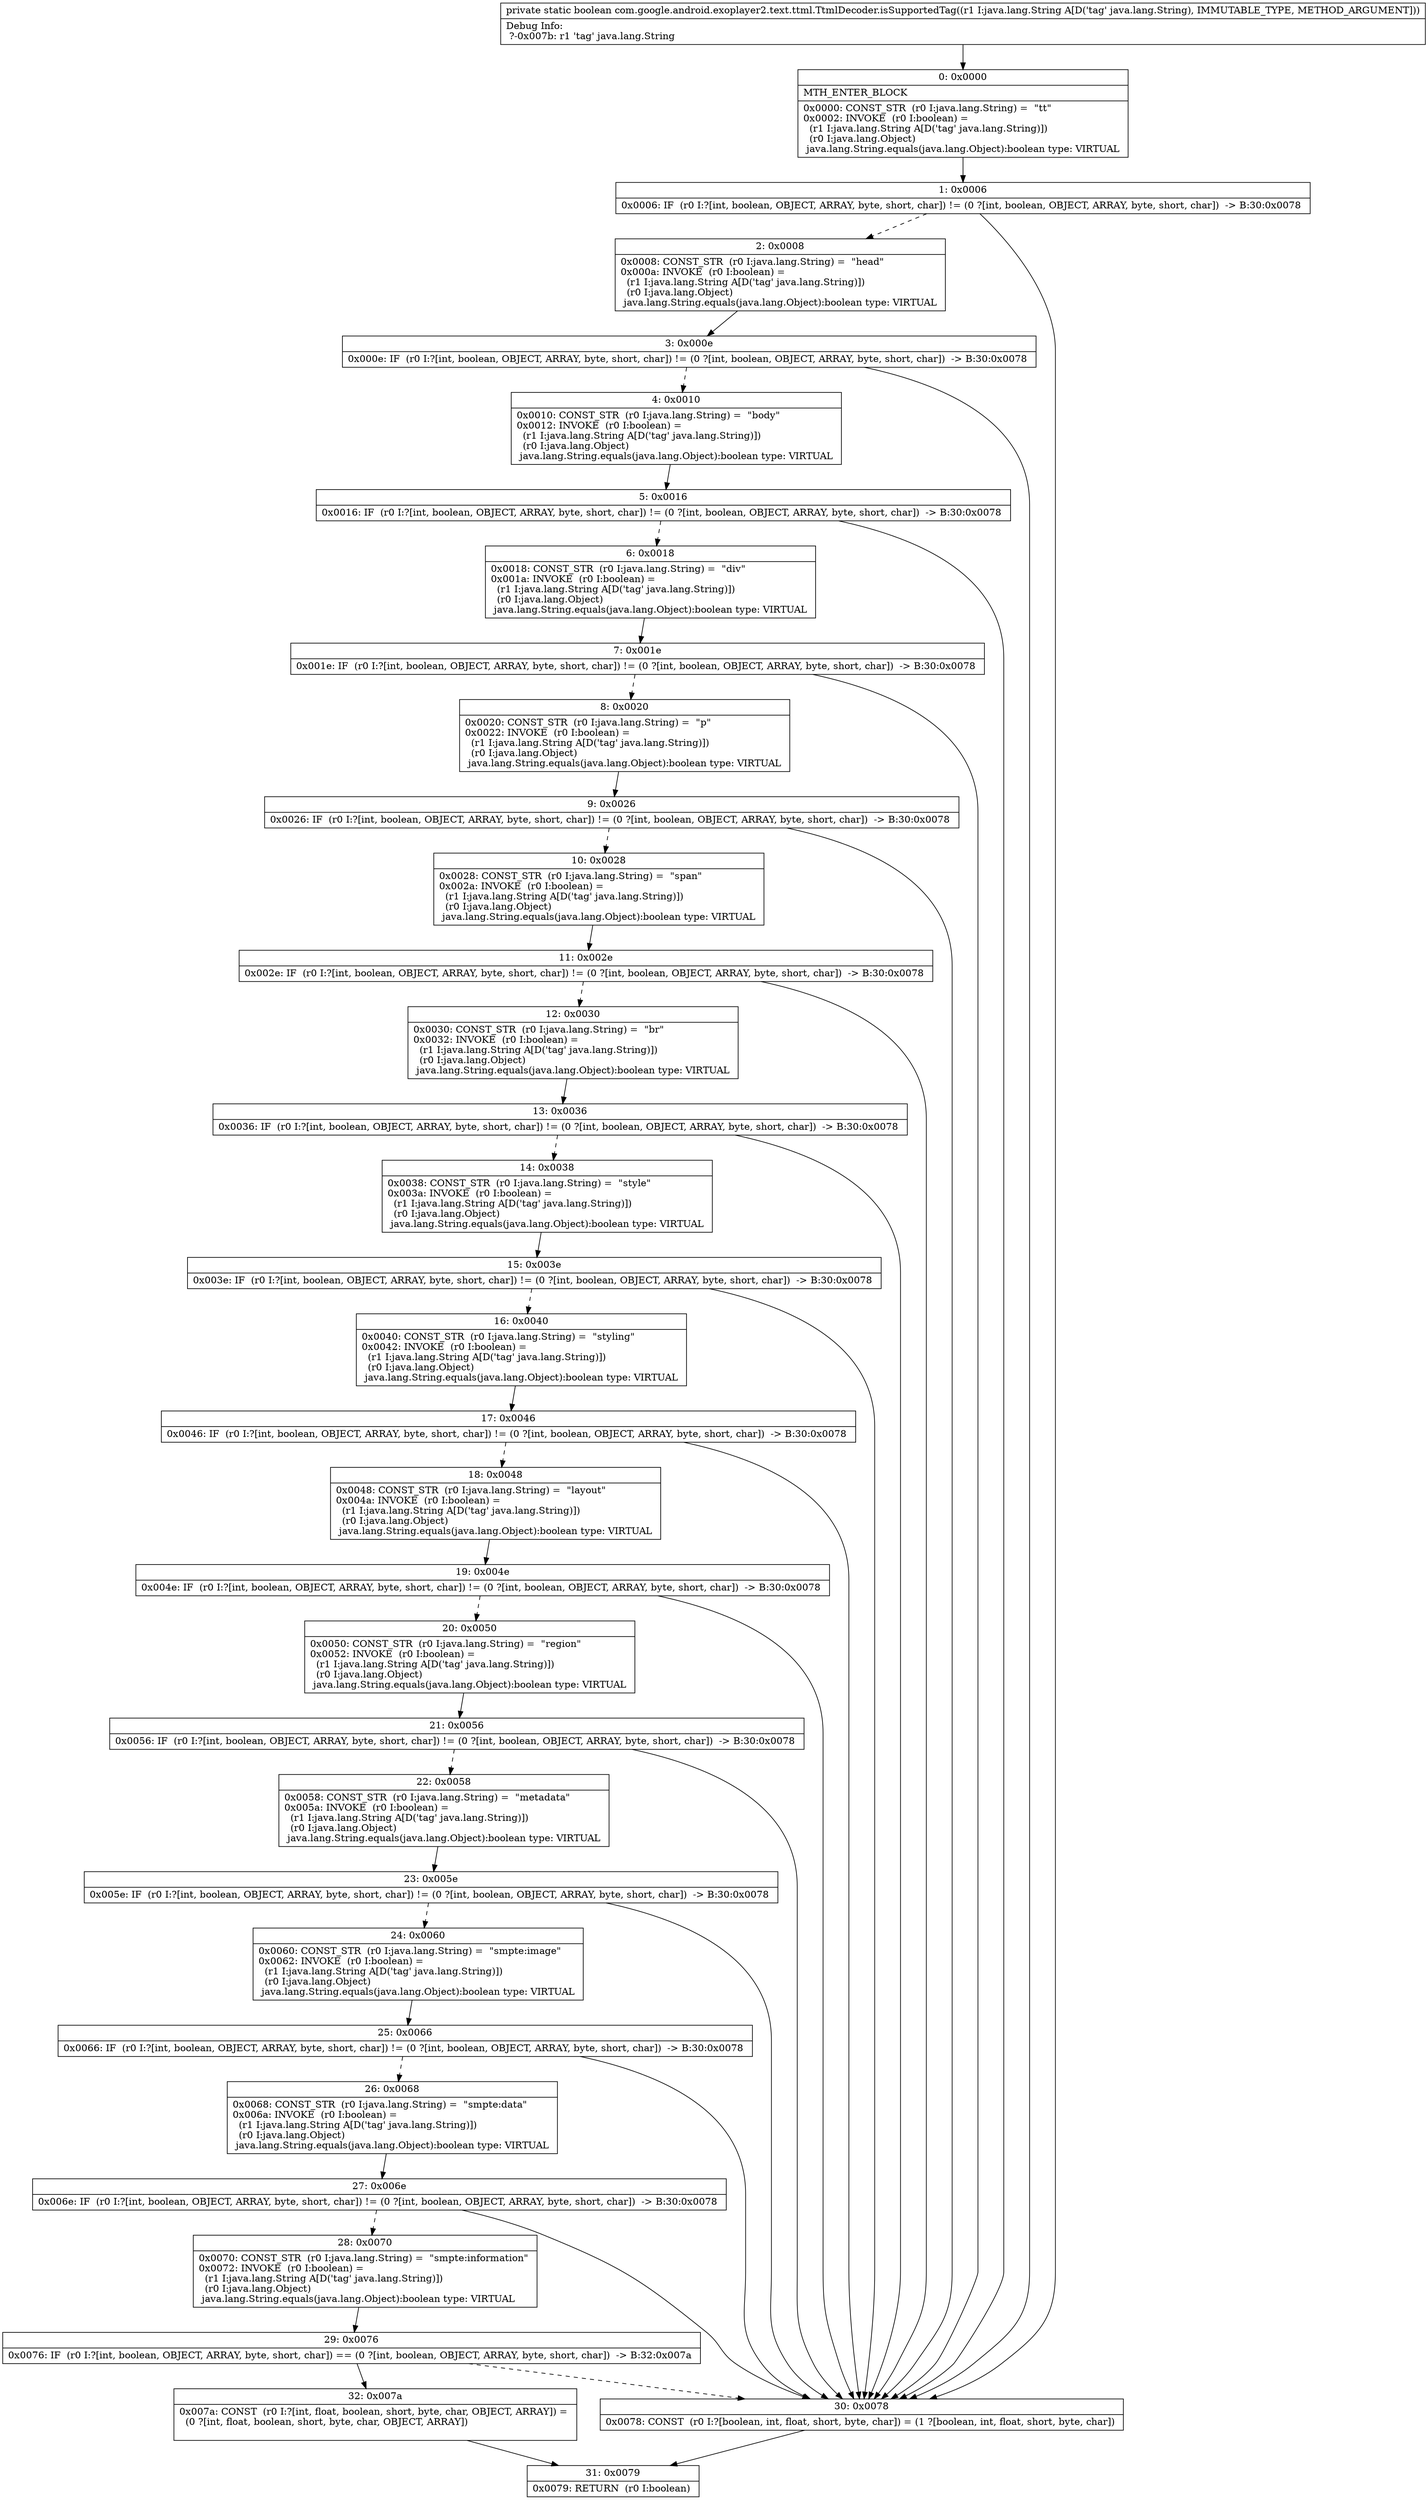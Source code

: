 digraph "CFG forcom.google.android.exoplayer2.text.ttml.TtmlDecoder.isSupportedTag(Ljava\/lang\/String;)Z" {
Node_0 [shape=record,label="{0\:\ 0x0000|MTH_ENTER_BLOCK\l|0x0000: CONST_STR  (r0 I:java.lang.String) =  \"tt\" \l0x0002: INVOKE  (r0 I:boolean) = \l  (r1 I:java.lang.String A[D('tag' java.lang.String)])\l  (r0 I:java.lang.Object)\l java.lang.String.equals(java.lang.Object):boolean type: VIRTUAL \l}"];
Node_1 [shape=record,label="{1\:\ 0x0006|0x0006: IF  (r0 I:?[int, boolean, OBJECT, ARRAY, byte, short, char]) != (0 ?[int, boolean, OBJECT, ARRAY, byte, short, char])  \-\> B:30:0x0078 \l}"];
Node_2 [shape=record,label="{2\:\ 0x0008|0x0008: CONST_STR  (r0 I:java.lang.String) =  \"head\" \l0x000a: INVOKE  (r0 I:boolean) = \l  (r1 I:java.lang.String A[D('tag' java.lang.String)])\l  (r0 I:java.lang.Object)\l java.lang.String.equals(java.lang.Object):boolean type: VIRTUAL \l}"];
Node_3 [shape=record,label="{3\:\ 0x000e|0x000e: IF  (r0 I:?[int, boolean, OBJECT, ARRAY, byte, short, char]) != (0 ?[int, boolean, OBJECT, ARRAY, byte, short, char])  \-\> B:30:0x0078 \l}"];
Node_4 [shape=record,label="{4\:\ 0x0010|0x0010: CONST_STR  (r0 I:java.lang.String) =  \"body\" \l0x0012: INVOKE  (r0 I:boolean) = \l  (r1 I:java.lang.String A[D('tag' java.lang.String)])\l  (r0 I:java.lang.Object)\l java.lang.String.equals(java.lang.Object):boolean type: VIRTUAL \l}"];
Node_5 [shape=record,label="{5\:\ 0x0016|0x0016: IF  (r0 I:?[int, boolean, OBJECT, ARRAY, byte, short, char]) != (0 ?[int, boolean, OBJECT, ARRAY, byte, short, char])  \-\> B:30:0x0078 \l}"];
Node_6 [shape=record,label="{6\:\ 0x0018|0x0018: CONST_STR  (r0 I:java.lang.String) =  \"div\" \l0x001a: INVOKE  (r0 I:boolean) = \l  (r1 I:java.lang.String A[D('tag' java.lang.String)])\l  (r0 I:java.lang.Object)\l java.lang.String.equals(java.lang.Object):boolean type: VIRTUAL \l}"];
Node_7 [shape=record,label="{7\:\ 0x001e|0x001e: IF  (r0 I:?[int, boolean, OBJECT, ARRAY, byte, short, char]) != (0 ?[int, boolean, OBJECT, ARRAY, byte, short, char])  \-\> B:30:0x0078 \l}"];
Node_8 [shape=record,label="{8\:\ 0x0020|0x0020: CONST_STR  (r0 I:java.lang.String) =  \"p\" \l0x0022: INVOKE  (r0 I:boolean) = \l  (r1 I:java.lang.String A[D('tag' java.lang.String)])\l  (r0 I:java.lang.Object)\l java.lang.String.equals(java.lang.Object):boolean type: VIRTUAL \l}"];
Node_9 [shape=record,label="{9\:\ 0x0026|0x0026: IF  (r0 I:?[int, boolean, OBJECT, ARRAY, byte, short, char]) != (0 ?[int, boolean, OBJECT, ARRAY, byte, short, char])  \-\> B:30:0x0078 \l}"];
Node_10 [shape=record,label="{10\:\ 0x0028|0x0028: CONST_STR  (r0 I:java.lang.String) =  \"span\" \l0x002a: INVOKE  (r0 I:boolean) = \l  (r1 I:java.lang.String A[D('tag' java.lang.String)])\l  (r0 I:java.lang.Object)\l java.lang.String.equals(java.lang.Object):boolean type: VIRTUAL \l}"];
Node_11 [shape=record,label="{11\:\ 0x002e|0x002e: IF  (r0 I:?[int, boolean, OBJECT, ARRAY, byte, short, char]) != (0 ?[int, boolean, OBJECT, ARRAY, byte, short, char])  \-\> B:30:0x0078 \l}"];
Node_12 [shape=record,label="{12\:\ 0x0030|0x0030: CONST_STR  (r0 I:java.lang.String) =  \"br\" \l0x0032: INVOKE  (r0 I:boolean) = \l  (r1 I:java.lang.String A[D('tag' java.lang.String)])\l  (r0 I:java.lang.Object)\l java.lang.String.equals(java.lang.Object):boolean type: VIRTUAL \l}"];
Node_13 [shape=record,label="{13\:\ 0x0036|0x0036: IF  (r0 I:?[int, boolean, OBJECT, ARRAY, byte, short, char]) != (0 ?[int, boolean, OBJECT, ARRAY, byte, short, char])  \-\> B:30:0x0078 \l}"];
Node_14 [shape=record,label="{14\:\ 0x0038|0x0038: CONST_STR  (r0 I:java.lang.String) =  \"style\" \l0x003a: INVOKE  (r0 I:boolean) = \l  (r1 I:java.lang.String A[D('tag' java.lang.String)])\l  (r0 I:java.lang.Object)\l java.lang.String.equals(java.lang.Object):boolean type: VIRTUAL \l}"];
Node_15 [shape=record,label="{15\:\ 0x003e|0x003e: IF  (r0 I:?[int, boolean, OBJECT, ARRAY, byte, short, char]) != (0 ?[int, boolean, OBJECT, ARRAY, byte, short, char])  \-\> B:30:0x0078 \l}"];
Node_16 [shape=record,label="{16\:\ 0x0040|0x0040: CONST_STR  (r0 I:java.lang.String) =  \"styling\" \l0x0042: INVOKE  (r0 I:boolean) = \l  (r1 I:java.lang.String A[D('tag' java.lang.String)])\l  (r0 I:java.lang.Object)\l java.lang.String.equals(java.lang.Object):boolean type: VIRTUAL \l}"];
Node_17 [shape=record,label="{17\:\ 0x0046|0x0046: IF  (r0 I:?[int, boolean, OBJECT, ARRAY, byte, short, char]) != (0 ?[int, boolean, OBJECT, ARRAY, byte, short, char])  \-\> B:30:0x0078 \l}"];
Node_18 [shape=record,label="{18\:\ 0x0048|0x0048: CONST_STR  (r0 I:java.lang.String) =  \"layout\" \l0x004a: INVOKE  (r0 I:boolean) = \l  (r1 I:java.lang.String A[D('tag' java.lang.String)])\l  (r0 I:java.lang.Object)\l java.lang.String.equals(java.lang.Object):boolean type: VIRTUAL \l}"];
Node_19 [shape=record,label="{19\:\ 0x004e|0x004e: IF  (r0 I:?[int, boolean, OBJECT, ARRAY, byte, short, char]) != (0 ?[int, boolean, OBJECT, ARRAY, byte, short, char])  \-\> B:30:0x0078 \l}"];
Node_20 [shape=record,label="{20\:\ 0x0050|0x0050: CONST_STR  (r0 I:java.lang.String) =  \"region\" \l0x0052: INVOKE  (r0 I:boolean) = \l  (r1 I:java.lang.String A[D('tag' java.lang.String)])\l  (r0 I:java.lang.Object)\l java.lang.String.equals(java.lang.Object):boolean type: VIRTUAL \l}"];
Node_21 [shape=record,label="{21\:\ 0x0056|0x0056: IF  (r0 I:?[int, boolean, OBJECT, ARRAY, byte, short, char]) != (0 ?[int, boolean, OBJECT, ARRAY, byte, short, char])  \-\> B:30:0x0078 \l}"];
Node_22 [shape=record,label="{22\:\ 0x0058|0x0058: CONST_STR  (r0 I:java.lang.String) =  \"metadata\" \l0x005a: INVOKE  (r0 I:boolean) = \l  (r1 I:java.lang.String A[D('tag' java.lang.String)])\l  (r0 I:java.lang.Object)\l java.lang.String.equals(java.lang.Object):boolean type: VIRTUAL \l}"];
Node_23 [shape=record,label="{23\:\ 0x005e|0x005e: IF  (r0 I:?[int, boolean, OBJECT, ARRAY, byte, short, char]) != (0 ?[int, boolean, OBJECT, ARRAY, byte, short, char])  \-\> B:30:0x0078 \l}"];
Node_24 [shape=record,label="{24\:\ 0x0060|0x0060: CONST_STR  (r0 I:java.lang.String) =  \"smpte:image\" \l0x0062: INVOKE  (r0 I:boolean) = \l  (r1 I:java.lang.String A[D('tag' java.lang.String)])\l  (r0 I:java.lang.Object)\l java.lang.String.equals(java.lang.Object):boolean type: VIRTUAL \l}"];
Node_25 [shape=record,label="{25\:\ 0x0066|0x0066: IF  (r0 I:?[int, boolean, OBJECT, ARRAY, byte, short, char]) != (0 ?[int, boolean, OBJECT, ARRAY, byte, short, char])  \-\> B:30:0x0078 \l}"];
Node_26 [shape=record,label="{26\:\ 0x0068|0x0068: CONST_STR  (r0 I:java.lang.String) =  \"smpte:data\" \l0x006a: INVOKE  (r0 I:boolean) = \l  (r1 I:java.lang.String A[D('tag' java.lang.String)])\l  (r0 I:java.lang.Object)\l java.lang.String.equals(java.lang.Object):boolean type: VIRTUAL \l}"];
Node_27 [shape=record,label="{27\:\ 0x006e|0x006e: IF  (r0 I:?[int, boolean, OBJECT, ARRAY, byte, short, char]) != (0 ?[int, boolean, OBJECT, ARRAY, byte, short, char])  \-\> B:30:0x0078 \l}"];
Node_28 [shape=record,label="{28\:\ 0x0070|0x0070: CONST_STR  (r0 I:java.lang.String) =  \"smpte:information\" \l0x0072: INVOKE  (r0 I:boolean) = \l  (r1 I:java.lang.String A[D('tag' java.lang.String)])\l  (r0 I:java.lang.Object)\l java.lang.String.equals(java.lang.Object):boolean type: VIRTUAL \l}"];
Node_29 [shape=record,label="{29\:\ 0x0076|0x0076: IF  (r0 I:?[int, boolean, OBJECT, ARRAY, byte, short, char]) == (0 ?[int, boolean, OBJECT, ARRAY, byte, short, char])  \-\> B:32:0x007a \l}"];
Node_30 [shape=record,label="{30\:\ 0x0078|0x0078: CONST  (r0 I:?[boolean, int, float, short, byte, char]) = (1 ?[boolean, int, float, short, byte, char]) \l}"];
Node_31 [shape=record,label="{31\:\ 0x0079|0x0079: RETURN  (r0 I:boolean) \l}"];
Node_32 [shape=record,label="{32\:\ 0x007a|0x007a: CONST  (r0 I:?[int, float, boolean, short, byte, char, OBJECT, ARRAY]) = \l  (0 ?[int, float, boolean, short, byte, char, OBJECT, ARRAY])\l \l}"];
MethodNode[shape=record,label="{private static boolean com.google.android.exoplayer2.text.ttml.TtmlDecoder.isSupportedTag((r1 I:java.lang.String A[D('tag' java.lang.String), IMMUTABLE_TYPE, METHOD_ARGUMENT]))  | Debug Info:\l  ?\-0x007b: r1 'tag' java.lang.String\l}"];
MethodNode -> Node_0;
Node_0 -> Node_1;
Node_1 -> Node_2[style=dashed];
Node_1 -> Node_30;
Node_2 -> Node_3;
Node_3 -> Node_4[style=dashed];
Node_3 -> Node_30;
Node_4 -> Node_5;
Node_5 -> Node_6[style=dashed];
Node_5 -> Node_30;
Node_6 -> Node_7;
Node_7 -> Node_8[style=dashed];
Node_7 -> Node_30;
Node_8 -> Node_9;
Node_9 -> Node_10[style=dashed];
Node_9 -> Node_30;
Node_10 -> Node_11;
Node_11 -> Node_12[style=dashed];
Node_11 -> Node_30;
Node_12 -> Node_13;
Node_13 -> Node_14[style=dashed];
Node_13 -> Node_30;
Node_14 -> Node_15;
Node_15 -> Node_16[style=dashed];
Node_15 -> Node_30;
Node_16 -> Node_17;
Node_17 -> Node_18[style=dashed];
Node_17 -> Node_30;
Node_18 -> Node_19;
Node_19 -> Node_20[style=dashed];
Node_19 -> Node_30;
Node_20 -> Node_21;
Node_21 -> Node_22[style=dashed];
Node_21 -> Node_30;
Node_22 -> Node_23;
Node_23 -> Node_24[style=dashed];
Node_23 -> Node_30;
Node_24 -> Node_25;
Node_25 -> Node_26[style=dashed];
Node_25 -> Node_30;
Node_26 -> Node_27;
Node_27 -> Node_28[style=dashed];
Node_27 -> Node_30;
Node_28 -> Node_29;
Node_29 -> Node_30[style=dashed];
Node_29 -> Node_32;
Node_30 -> Node_31;
Node_32 -> Node_31;
}

